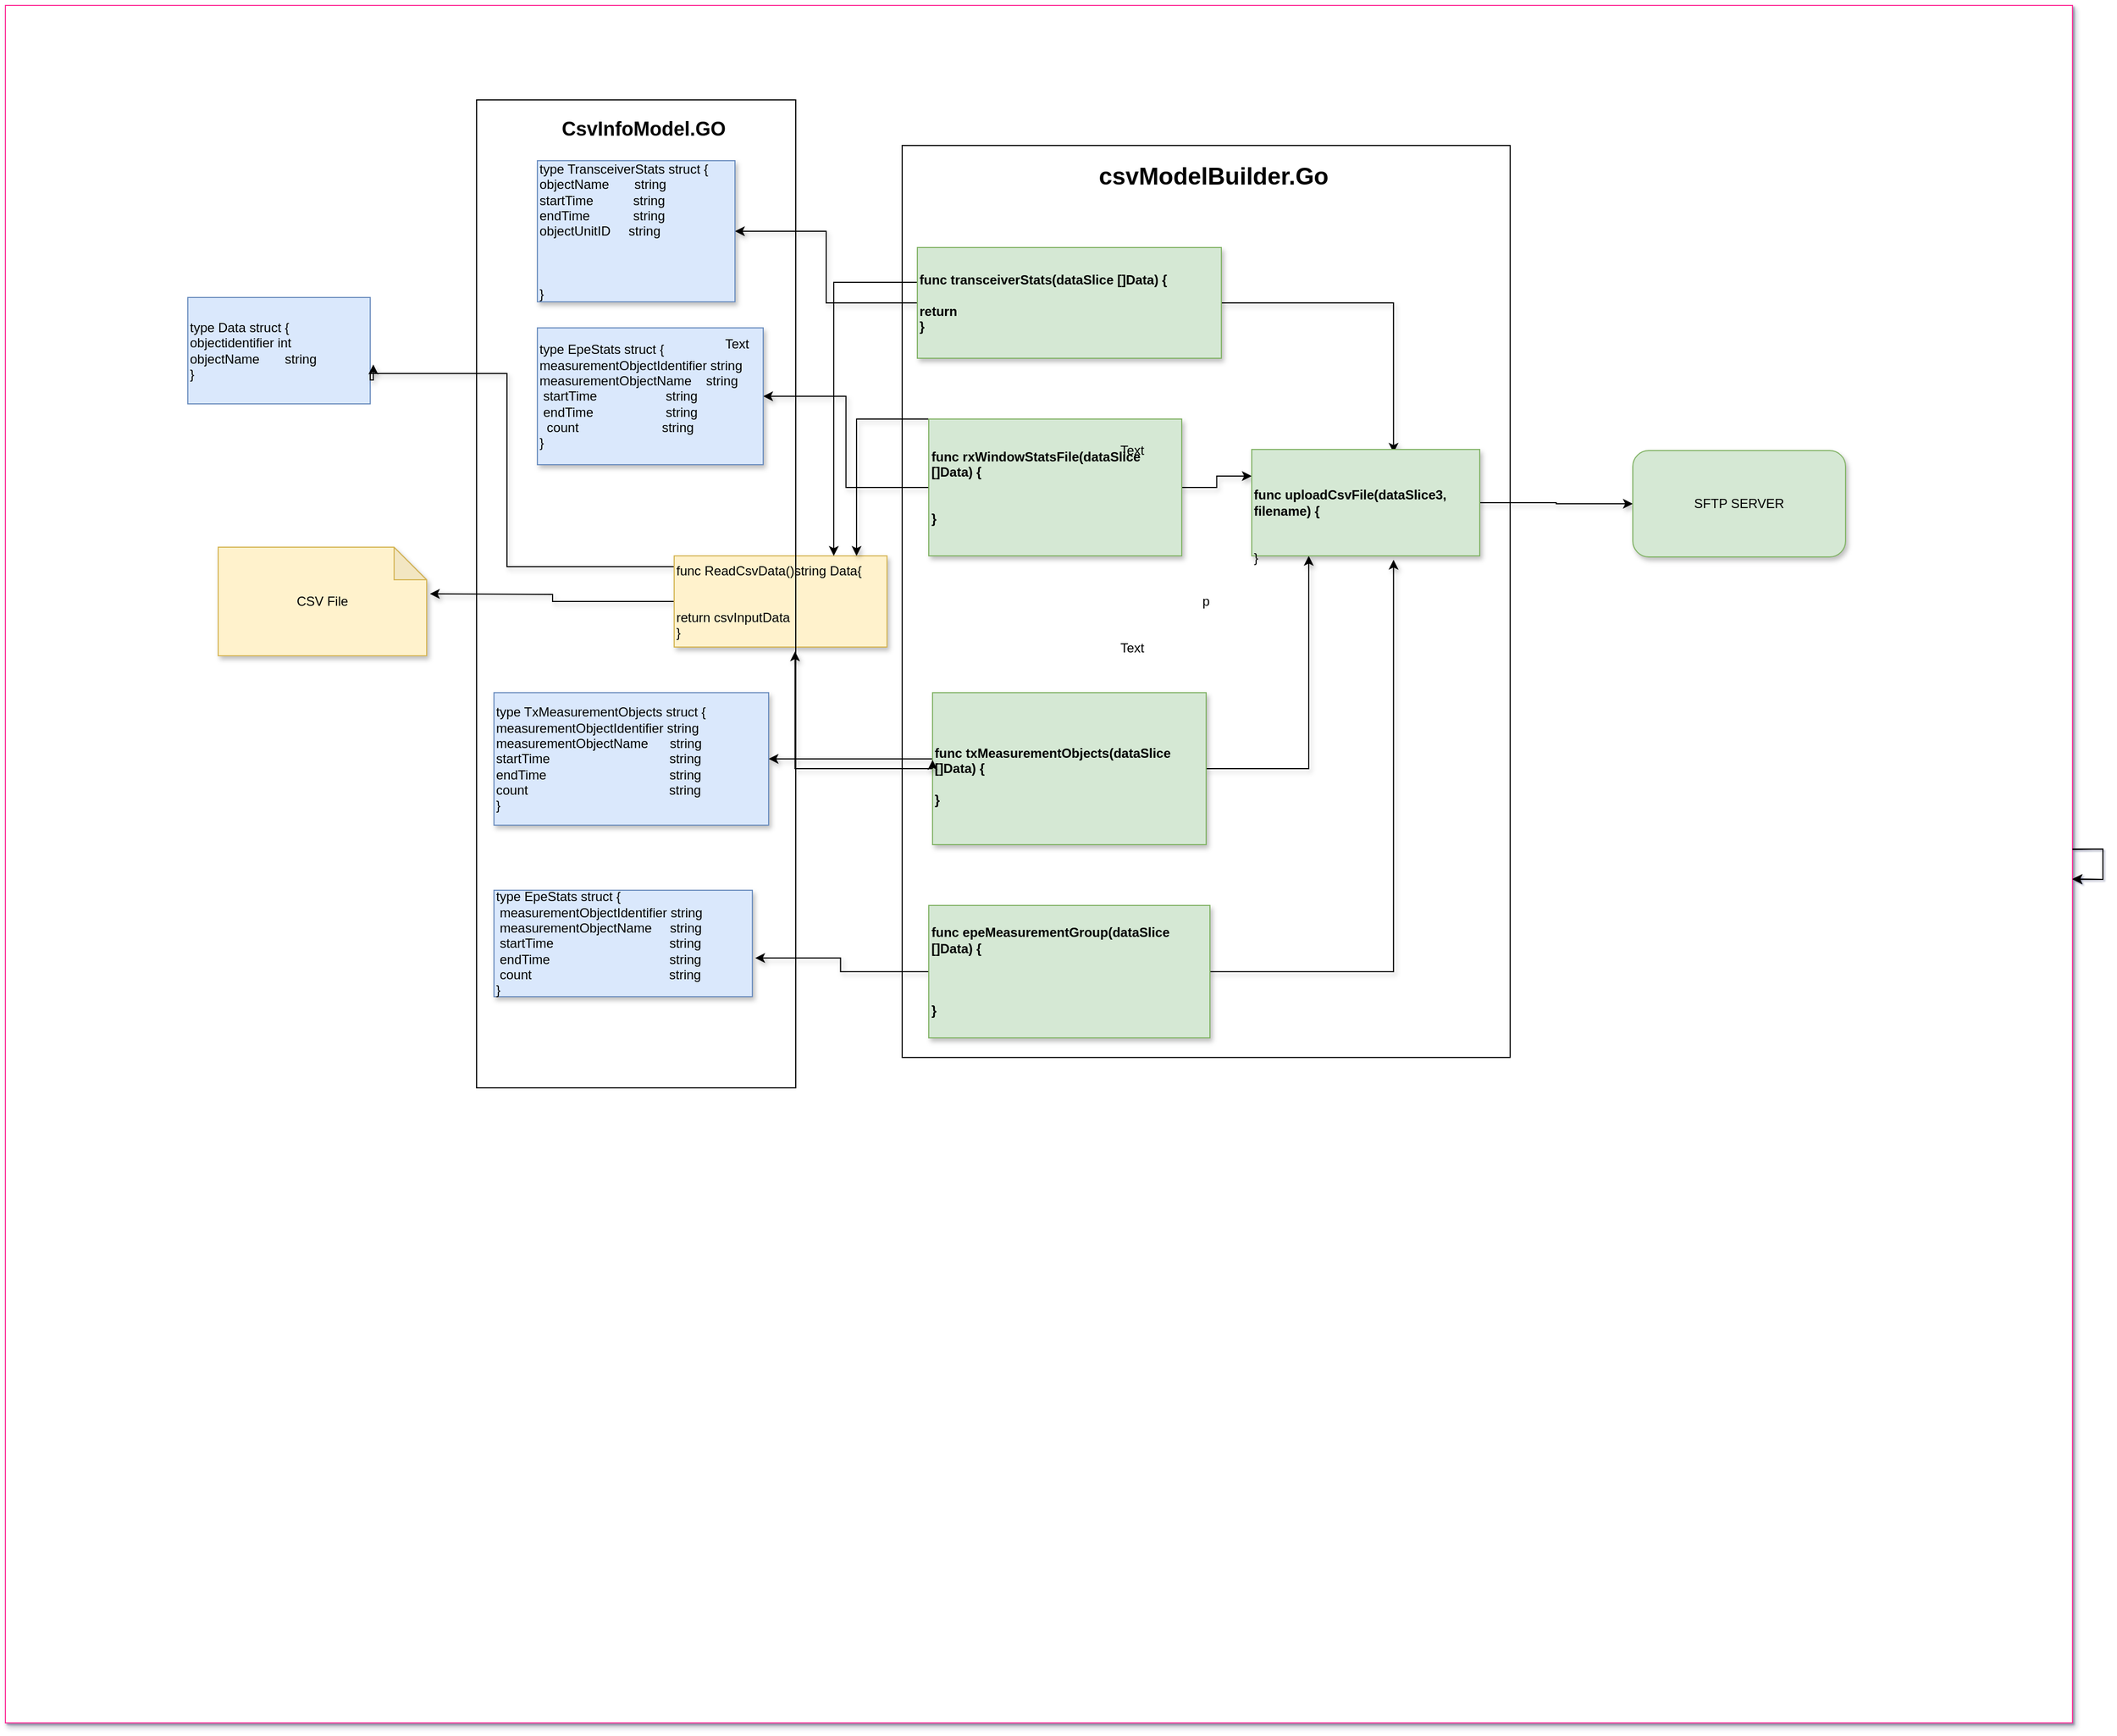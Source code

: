 <mxfile version="21.6.6" type="github">
  <diagram name="Page-1" id="2YBvvXClWsGukQMizWep">
    <mxGraphModel dx="2890" dy="2000" grid="1" gridSize="14" guides="1" tooltips="1" connect="1" arrows="1" fold="1" page="1" pageScale="1" pageWidth="850" pageHeight="1100" background="#FFFFFF" math="0" shadow="1">
      <root>
        <mxCell id="0" />
        <mxCell id="1" parent="0" />
        <mxCell id="JVdptQY95MM00BN9dN_g-56" value="type Data struct {&#xa;objectidentifier int&#xa;objectName       string&#xa;}" style="rounded=0;whiteSpace=wrap;html=1;fillColor=#dae8fc;strokeColor=#6c8ebf;align=left;" parent="1" vertex="1">
          <mxGeometry x="-168" y="42" width="168" height="98" as="geometry" />
        </mxCell>
        <mxCell id="JVdptQY95MM00BN9dN_g-48" style="edgeStyle=orthogonalEdgeStyle;rounded=0;orthogonalLoop=1;jettySize=auto;html=1;entryX=1;entryY=0.5;entryDx=0;entryDy=0;shadow=1;" parent="1" source="JVdptQY95MM00BN9dN_g-2" edge="1">
          <mxGeometry relative="1" as="geometry">
            <mxPoint x="69" y="301" as="targetPoint" />
          </mxGeometry>
        </mxCell>
        <mxCell id="JVdptQY95MM00BN9dN_g-59" style="edgeStyle=orthogonalEdgeStyle;rounded=0;orthogonalLoop=1;jettySize=auto;html=1;entryX=1.017;entryY=0.63;entryDx=0;entryDy=0;entryPerimeter=0;shadow=1;" parent="1" target="JVdptQY95MM00BN9dN_g-56" edge="1">
          <mxGeometry relative="1" as="geometry">
            <mxPoint x="300.72" y="276.03" as="sourcePoint" />
            <mxPoint x="70" y="42" as="targetPoint" />
            <Array as="points">
              <mxPoint x="140" y="276" />
              <mxPoint x="140" y="98" />
              <mxPoint x="14" y="98" />
              <mxPoint x="14" y="104" />
            </Array>
          </mxGeometry>
        </mxCell>
        <mxCell id="JVdptQY95MM00BN9dN_g-2" value="&lt;div&gt;func ReadCsvData()string Data{&lt;/div&gt;&lt;div&gt;&lt;br&gt;&lt;/div&gt;&lt;div&gt;&lt;br&gt;&lt;/div&gt;&lt;div&gt;return csvInputData&lt;/div&gt;&lt;div&gt;}&lt;/div&gt;" style="rounded=0;whiteSpace=wrap;html=1;align=left;fillColor=#fff2cc;strokeColor=#d6b656;shadow=1;" parent="1" vertex="1">
          <mxGeometry x="294" y="266" width="196" height="84" as="geometry" />
        </mxCell>
        <mxCell id="JVdptQY95MM00BN9dN_g-40" value="" style="edgeStyle=orthogonalEdgeStyle;rounded=0;orthogonalLoop=1;jettySize=auto;html=1;shadow=1;" parent="1" source="JVdptQY95MM00BN9dN_g-4" target="JVdptQY95MM00BN9dN_g-26" edge="1">
          <mxGeometry relative="1" as="geometry" />
        </mxCell>
        <mxCell id="JVdptQY95MM00BN9dN_g-43" style="edgeStyle=orthogonalEdgeStyle;rounded=0;orthogonalLoop=1;jettySize=auto;html=1;entryX=0.5;entryY=0;entryDx=0;entryDy=0;shadow=1;" parent="1" source="JVdptQY95MM00BN9dN_g-4" target="JVdptQY95MM00BN9dN_g-2" edge="1">
          <mxGeometry relative="1" as="geometry">
            <Array as="points">
              <mxPoint x="425" y="14" />
              <mxPoint x="425" y="266" />
            </Array>
          </mxGeometry>
        </mxCell>
        <mxCell id="JVdptQY95MM00BN9dN_g-51" style="edgeStyle=orthogonalEdgeStyle;rounded=0;orthogonalLoop=1;jettySize=auto;html=1;entryX=0.622;entryY=0.03;entryDx=0;entryDy=0;entryPerimeter=0;shadow=1;" parent="1" source="JVdptQY95MM00BN9dN_g-4" target="JVdptQY95MM00BN9dN_g-10" edge="1">
          <mxGeometry relative="1" as="geometry" />
        </mxCell>
        <mxCell id="JVdptQY95MM00BN9dN_g-4" value="&lt;div style=&quot;&quot;&gt;&lt;span style=&quot;background-color: initial;&quot;&gt;func transceiverStats(dataSlice []Data) {&lt;/span&gt;&lt;/div&gt;&lt;div style=&quot;&quot;&gt;&lt;span style=&quot;background-color: initial;&quot;&gt;&lt;br&gt;&lt;/span&gt;&lt;/div&gt;&lt;div style=&quot;&quot;&gt;&lt;span style=&quot;background-color: initial;&quot;&gt;return&amp;nbsp;&lt;/span&gt;&lt;/div&gt;&lt;div style=&quot;&quot;&gt;&lt;span style=&quot;background-color: initial;&quot;&gt;}&lt;/span&gt;&lt;/div&gt;" style="rounded=0;whiteSpace=wrap;html=1;align=left;fillColor=#d5e8d4;strokeColor=#82b366;shadow=1;" parent="1" vertex="1">
          <mxGeometry x="490" y="-18" width="280" height="102" as="geometry" />
        </mxCell>
        <mxCell id="JVdptQY95MM00BN9dN_g-41" value="" style="edgeStyle=orthogonalEdgeStyle;rounded=0;orthogonalLoop=1;jettySize=auto;html=1;shadow=1;" parent="1" source="JVdptQY95MM00BN9dN_g-6" target="JVdptQY95MM00BN9dN_g-27" edge="1">
          <mxGeometry relative="1" as="geometry" />
        </mxCell>
        <mxCell id="JVdptQY95MM00BN9dN_g-44" style="edgeStyle=orthogonalEdgeStyle;rounded=0;orthogonalLoop=1;jettySize=auto;html=1;entryX=0.75;entryY=0;entryDx=0;entryDy=0;exitX=0;exitY=0;exitDx=0;exitDy=0;shadow=1;" parent="1" source="JVdptQY95MM00BN9dN_g-6" target="JVdptQY95MM00BN9dN_g-2" edge="1">
          <mxGeometry relative="1" as="geometry">
            <mxPoint x="510" y="150" as="sourcePoint" />
            <mxPoint x="455" y="210" as="targetPoint" />
            <Array as="points">
              <mxPoint x="462" y="140" />
              <mxPoint x="462" y="266" />
            </Array>
          </mxGeometry>
        </mxCell>
        <mxCell id="JVdptQY95MM00BN9dN_g-77" style="edgeStyle=orthogonalEdgeStyle;rounded=0;orthogonalLoop=1;jettySize=auto;html=1;entryX=0;entryY=0.25;entryDx=0;entryDy=0;shadow=1;" parent="1" source="JVdptQY95MM00BN9dN_g-6" target="JVdptQY95MM00BN9dN_g-10" edge="1">
          <mxGeometry relative="1" as="geometry" />
        </mxCell>
        <mxCell id="JVdptQY95MM00BN9dN_g-6" value="&lt;div&gt;func rxWindowStatsFile(dataSlice []Data) {&lt;/div&gt;&lt;div&gt;&lt;br&gt;&lt;/div&gt;&lt;div&gt;&lt;br&gt;&lt;/div&gt;&lt;div&gt;}&lt;/div&gt;" style="rounded=0;whiteSpace=wrap;html=1;align=left;fillColor=#d5e8d4;strokeColor=#82b366;shadow=1;" parent="1" vertex="1">
          <mxGeometry x="528.5" y="140" width="233" height="126" as="geometry" />
        </mxCell>
        <mxCell id="JVdptQY95MM00BN9dN_g-45" style="edgeStyle=orthogonalEdgeStyle;rounded=0;orthogonalLoop=1;jettySize=auto;html=1;entryX=1;entryY=0.5;entryDx=0;entryDy=0;shadow=1;" parent="1" source="JVdptQY95MM00BN9dN_g-7" target="JVdptQY95MM00BN9dN_g-28" edge="1">
          <mxGeometry relative="1" as="geometry">
            <Array as="points">
              <mxPoint x="490" y="453" />
              <mxPoint x="490" y="453" />
            </Array>
          </mxGeometry>
        </mxCell>
        <mxCell id="JVdptQY95MM00BN9dN_g-54" style="edgeStyle=orthogonalEdgeStyle;rounded=0;orthogonalLoop=1;jettySize=auto;html=1;entryX=0.25;entryY=1;entryDx=0;entryDy=0;shadow=1;" parent="1" source="JVdptQY95MM00BN9dN_g-7" target="JVdptQY95MM00BN9dN_g-10" edge="1">
          <mxGeometry relative="1" as="geometry" />
        </mxCell>
        <mxCell id="JVdptQY95MM00BN9dN_g-92" style="edgeStyle=orthogonalEdgeStyle;rounded=0;orthogonalLoop=1;jettySize=auto;html=1;entryX=0.568;entryY=1.048;entryDx=0;entryDy=0;entryPerimeter=0;shadow=1;" parent="1" source="JVdptQY95MM00BN9dN_g-7" target="JVdptQY95MM00BN9dN_g-2" edge="1">
          <mxGeometry relative="1" as="geometry" />
        </mxCell>
        <mxCell id="JVdptQY95MM00BN9dN_g-7" value="&lt;div&gt;&lt;br&gt;&lt;/div&gt;&lt;div&gt;func txMeasurementObjects(dataSlice []Data) {&lt;/div&gt;&lt;div&gt;&lt;br&gt;&lt;/div&gt;&lt;div&gt;&lt;span style=&quot;background-color: initial;&quot;&gt;}&lt;/span&gt;&lt;br&gt;&lt;/div&gt;" style="rounded=0;whiteSpace=wrap;html=1;align=left;fillColor=#d5e8d4;strokeColor=#82b366;shadow=1;" parent="1" vertex="1">
          <mxGeometry x="532" y="392" width="252" height="140" as="geometry" />
        </mxCell>
        <mxCell id="JVdptQY95MM00BN9dN_g-46" style="edgeStyle=orthogonalEdgeStyle;rounded=0;orthogonalLoop=1;jettySize=auto;html=1;entryX=1.011;entryY=0.637;entryDx=0;entryDy=0;entryPerimeter=0;shadow=1;" parent="1" source="JVdptQY95MM00BN9dN_g-8" target="JVdptQY95MM00BN9dN_g-30" edge="1">
          <mxGeometry relative="1" as="geometry" />
        </mxCell>
        <mxCell id="JVdptQY95MM00BN9dN_g-55" style="edgeStyle=orthogonalEdgeStyle;rounded=0;orthogonalLoop=1;jettySize=auto;html=1;entryX=0.622;entryY=1.037;entryDx=0;entryDy=0;entryPerimeter=0;shadow=1;" parent="1" source="JVdptQY95MM00BN9dN_g-8" target="JVdptQY95MM00BN9dN_g-10" edge="1">
          <mxGeometry relative="1" as="geometry" />
        </mxCell>
        <mxCell id="JVdptQY95MM00BN9dN_g-8" value="func epeMeasurementGroup(dataSlice []Data) {&lt;br&gt;&lt;br&gt;&lt;br&gt;&lt;br&gt;}" style="rounded=0;whiteSpace=wrap;html=1;align=left;fillColor=#d5e8d4;strokeColor=#82b366;shadow=1;" parent="1" vertex="1">
          <mxGeometry x="528.5" y="588" width="259" height="122" as="geometry" />
        </mxCell>
        <mxCell id="JVdptQY95MM00BN9dN_g-87" style="edgeStyle=orthogonalEdgeStyle;rounded=0;orthogonalLoop=1;jettySize=auto;html=1;entryX=0;entryY=0.5;entryDx=0;entryDy=0;shadow=1;" parent="1" source="JVdptQY95MM00BN9dN_g-10" target="JVdptQY95MM00BN9dN_g-86" edge="1">
          <mxGeometry relative="1" as="geometry" />
        </mxCell>
        <mxCell id="JVdptQY95MM00BN9dN_g-10" value="&lt;br&gt;&lt;br&gt;&lt;br&gt;&lt;div style=&quot;&quot;&gt;func uploadCsvFile(dataSlice3, filename) {&lt;/div&gt;&lt;div style=&quot;&quot;&gt;&lt;br&gt;&lt;/div&gt;&lt;div style=&quot;text-align: center;&quot;&gt;&lt;br&gt;&lt;/div&gt;&lt;div&gt;}&lt;/div&gt;" style="rounded=0;whiteSpace=wrap;html=1;align=left;fillColor=#d5e8d4;strokeColor=#82b366;shadow=1;" parent="1" vertex="1">
          <mxGeometry x="826" y="168" width="210" height="98" as="geometry" />
        </mxCell>
        <mxCell id="JVdptQY95MM00BN9dN_g-27" value="&lt;div&gt;type EpeStats struct {&lt;/div&gt;&lt;div&gt;measurementObjectIdentifier string&lt;/div&gt;&lt;div&gt;&lt;span style=&quot;background-color: initial;&quot;&gt;measurementObjectName&amp;nbsp; &amp;nbsp; string&amp;nbsp; &lt;/span&gt;&lt;span style=&quot;background-color: initial;&quot;&gt;&lt;span style=&quot;white-space: pre;&quot;&gt;&amp;nbsp;&lt;/span&gt;&lt;/span&gt;&lt;span style=&quot;background-color: initial;&quot;&gt;startTime&amp;nbsp; &amp;nbsp; &amp;nbsp; &amp;nbsp; &amp;nbsp; &amp;nbsp; &amp;nbsp; &amp;nbsp; &amp;nbsp; &amp;nbsp;string&lt;/span&gt;&lt;/div&gt;&lt;div style=&quot;&quot;&gt;&lt;span style=&quot;&quot;&gt;&lt;span style=&quot;&quot;&gt;&lt;span style=&quot;white-space: pre;&quot;&gt;&amp;nbsp;&lt;/span&gt;&lt;/span&gt;endTime&amp;nbsp; &amp;nbsp; &amp;nbsp; &amp;nbsp; &amp;nbsp; &amp;nbsp; &amp;nbsp; &amp;nbsp; &amp;nbsp; &amp;nbsp; string&lt;/span&gt;&lt;/div&gt;&lt;div style=&quot;&quot;&gt;&lt;span style=&quot;&quot;&gt;&lt;span style=&quot;&quot;&gt;&lt;span style=&quot;white-space: pre;&quot;&gt;&amp;nbsp;&amp;nbsp;&lt;/span&gt;&lt;/span&gt;count&amp;nbsp; &amp;nbsp; &amp;nbsp; &amp;nbsp; &amp;nbsp; &amp;nbsp; &amp;nbsp; &amp;nbsp; &amp;nbsp; &amp;nbsp; &amp;nbsp; &amp;nbsp;string&lt;/span&gt;&lt;/div&gt;&lt;div&gt;}&lt;/div&gt;" style="rounded=0;whiteSpace=wrap;html=1;fillColor=#dae8fc;strokeColor=#6c8ebf;align=left;shadow=1;" parent="1" vertex="1">
          <mxGeometry x="168" y="56" width="208" height="126" as="geometry" />
        </mxCell>
        <mxCell id="JVdptQY95MM00BN9dN_g-28" value="&lt;div&gt;type TxMeasurementObjects struct {&lt;/div&gt;&lt;div&gt;measurementObjectIdentifier string&lt;span style=&quot;&quot;&gt;&lt;/span&gt;&lt;/div&gt;&lt;div&gt;&lt;span style=&quot;&quot;&gt;measurementObjectName&amp;nbsp; &amp;nbsp; &amp;nbsp; string&lt;/span&gt;&lt;/div&gt;&lt;div&gt;&lt;span style=&quot;&quot;&gt;startTime&amp;nbsp; &amp;nbsp; &amp;nbsp; &amp;nbsp; &amp;nbsp; &amp;nbsp; &amp;nbsp; &amp;nbsp; &amp;nbsp; &amp;nbsp; &amp;nbsp; &amp;nbsp; &amp;nbsp; &amp;nbsp; &amp;nbsp; &amp;nbsp; &amp;nbsp;string&lt;/span&gt;&lt;/div&gt;&lt;div&gt;&lt;span style=&quot;&quot;&gt;endTime&amp;nbsp; &amp;nbsp; &amp;nbsp; &amp;nbsp; &amp;nbsp; &amp;nbsp; &amp;nbsp; &amp;nbsp; &amp;nbsp; &amp;nbsp; &amp;nbsp; &amp;nbsp; &amp;nbsp; &amp;nbsp; &amp;nbsp; &amp;nbsp; &amp;nbsp; string&lt;/span&gt;&lt;/div&gt;&lt;div&gt;&lt;span style=&quot;&quot;&gt;count&amp;nbsp; &amp;nbsp; &amp;nbsp; &amp;nbsp; &amp;nbsp; &amp;nbsp; &amp;nbsp; &amp;nbsp; &amp;nbsp; &amp;nbsp; &amp;nbsp; &amp;nbsp; &amp;nbsp; &amp;nbsp; &amp;nbsp; &amp;nbsp; &amp;nbsp; &amp;nbsp; &amp;nbsp; &amp;nbsp;string&lt;/span&gt;&lt;/div&gt;&lt;div&gt;}&lt;/div&gt;" style="rounded=0;whiteSpace=wrap;html=1;fillColor=#dae8fc;strokeColor=#6c8ebf;align=left;shadow=1;" parent="1" vertex="1">
          <mxGeometry x="128" y="392" width="253" height="122" as="geometry" />
        </mxCell>
        <mxCell id="JVdptQY95MM00BN9dN_g-30" value="&lt;div&gt;type EpeStats struct {&lt;/div&gt;&lt;div&gt;&amp;nbsp;measurementObjectIdentifier string&lt;span style=&quot;&quot;&gt;&lt;/span&gt;&lt;/div&gt;&lt;div&gt;&lt;span style=&quot;&quot;&gt;&lt;span style=&quot;&quot;&gt;&lt;span style=&quot;white-space: pre;&quot;&gt;&amp;nbsp;&lt;/span&gt;&lt;/span&gt;measurementObjectName&amp;nbsp; &amp;nbsp; &amp;nbsp;string&lt;/span&gt;&lt;/div&gt;&lt;div&gt;&lt;span style=&quot;&quot;&gt;&lt;span style=&quot;&quot;&gt;&lt;span style=&quot;white-space: pre;&quot;&gt;&amp;nbsp;&lt;/span&gt;&lt;/span&gt;startTime&amp;nbsp; &amp;nbsp; &amp;nbsp; &amp;nbsp; &amp;nbsp; &amp;nbsp; &amp;nbsp; &amp;nbsp; &amp;nbsp; &amp;nbsp; &amp;nbsp; &amp;nbsp; &amp;nbsp; &amp;nbsp; &amp;nbsp; &amp;nbsp; string&lt;/span&gt;&lt;/div&gt;&lt;div&gt;&lt;span style=&quot;&quot;&gt;&lt;span style=&quot;&quot;&gt;&lt;span style=&quot;white-space: pre;&quot;&gt;&amp;nbsp;&lt;/span&gt;&lt;/span&gt;endTime&amp;nbsp; &amp;nbsp; &amp;nbsp; &amp;nbsp; &amp;nbsp; &amp;nbsp; &amp;nbsp; &amp;nbsp; &amp;nbsp; &amp;nbsp; &amp;nbsp; &amp;nbsp; &amp;nbsp; &amp;nbsp; &amp;nbsp; &amp;nbsp; &amp;nbsp;string&lt;/span&gt;&lt;/div&gt;&lt;div&gt;&lt;span style=&quot;&quot;&gt;&lt;span style=&quot;&quot;&gt;&lt;span style=&quot;white-space: pre;&quot;&gt;&amp;nbsp;&lt;/span&gt;&lt;/span&gt;count&amp;nbsp; &amp;nbsp; &amp;nbsp; &amp;nbsp; &amp;nbsp; &amp;nbsp; &amp;nbsp; &amp;nbsp; &amp;nbsp; &amp;nbsp; &amp;nbsp; &amp;nbsp; &amp;nbsp; &amp;nbsp; &amp;nbsp; &amp;nbsp; &amp;nbsp; &amp;nbsp; &amp;nbsp; string&lt;/span&gt;&lt;/div&gt;&lt;div&gt;}&lt;/div&gt;" style="rounded=0;whiteSpace=wrap;html=1;fillColor=#dae8fc;strokeColor=#6c8ebf;align=left;shadow=1;" parent="1" vertex="1">
          <mxGeometry x="128" y="574" width="238" height="98" as="geometry" />
        </mxCell>
        <mxCell id="JVdptQY95MM00BN9dN_g-26" value="type TransceiverStats struct {&amp;nbsp;&amp;nbsp;&lt;br&gt;&lt;div&gt;objectName&amp;nbsp; &amp;nbsp; &amp;nbsp; &amp;nbsp;string&lt;/div&gt;&lt;div&gt;startTime&amp;nbsp; &amp;nbsp; &amp;nbsp; &amp;nbsp; &amp;nbsp; &amp;nbsp;string&lt;span style=&quot;&quot;&gt;&lt;/span&gt;&lt;/div&gt;&lt;div&gt;&lt;span style=&quot;&quot;&gt;endTime&amp;nbsp; &amp;nbsp; &amp;nbsp; &amp;nbsp; &amp;nbsp; &amp;nbsp; string&lt;/span&gt;&lt;/div&gt;&lt;div&gt;&lt;span style=&quot;&quot;&gt;objectUnitID&amp;nbsp; &amp;nbsp; &amp;nbsp;string&lt;/span&gt;&lt;/div&gt;&lt;div&gt;&lt;span style=&quot;&quot;&gt;&lt;br&gt;&lt;/span&gt;&lt;/div&gt;&lt;div&gt;&lt;/div&gt;&lt;br&gt;&lt;br&gt;}" style="rounded=0;whiteSpace=wrap;html=1;fillColor=#dae8fc;strokeColor=#6c8ebf;align=left;shadow=1;" parent="1" vertex="1">
          <mxGeometry x="168" y="-112" width="182" height="130" as="geometry" />
        </mxCell>
        <mxCell id="JVdptQY95MM00BN9dN_g-86" value="Server" style="rounded=1;whiteSpace=wrap;html=1;fillColor=#d5e8d4;strokeColor=#82b366;shadow=1;" parent="1" vertex="1">
          <mxGeometry x="1177" y="169" width="196" height="98" as="geometry" />
        </mxCell>
        <mxCell id="JVdptQY95MM00BN9dN_g-89" value="CSV File" style="shape=note;whiteSpace=wrap;html=1;backgroundOutline=1;darkOpacity=0.05;fillColor=#fff2cc;strokeColor=#d6b656;shadow=1;" parent="1" vertex="1">
          <mxGeometry x="-14" y="258" width="80" height="100" as="geometry" />
        </mxCell>
        <mxCell id="JVdptQY95MM00BN9dN_g-90" style="edgeStyle=orthogonalEdgeStyle;rounded=0;orthogonalLoop=1;jettySize=auto;html=1;exitX=0;exitY=0.5;exitDx=0;exitDy=0;entryX=0;entryY=0.443;entryDx=0;entryDy=0;entryPerimeter=0;shadow=1;" parent="1" source="JVdptQY95MM00BN9dN_g-7" target="JVdptQY95MM00BN9dN_g-7" edge="1">
          <mxGeometry relative="1" as="geometry" />
        </mxCell>
        <object label="Untitled Layer" id="JVdptQY95MM00BN9dN_g-93">
          <mxCell parent="0" />
        </object>
        <mxCell id="JVdptQY95MM00BN9dN_g-126" value="" style="rounded=0;whiteSpace=wrap;html=1;fillColor=default;strokeColor=#FF3399;fontColor=#333333;gradientColor=none;fillStyle=auto;shadow=1;" parent="JVdptQY95MM00BN9dN_g-93" vertex="1">
          <mxGeometry x="-322" y="-241" width="1904" height="1582" as="geometry" />
        </mxCell>
        <mxCell id="JVdptQY95MM00BN9dN_g-117" value="type Data struct {&#xa;objectidentifier int&#xa;objectName       string&#xa;}" style="rounded=0;whiteSpace=wrap;html=1;fillColor=#dae8fc;strokeColor=#6c8ebf;align=left;" parent="JVdptQY95MM00BN9dN_g-93" vertex="1">
          <mxGeometry x="-154" y="28" width="168" height="98" as="geometry" />
        </mxCell>
        <mxCell id="JVdptQY95MM00BN9dN_g-94" style="edgeStyle=orthogonalEdgeStyle;rounded=0;orthogonalLoop=1;jettySize=auto;html=1;entryX=1;entryY=0.5;entryDx=0;entryDy=0;shadow=1;" parent="JVdptQY95MM00BN9dN_g-93" source="JVdptQY95MM00BN9dN_g-96" edge="1">
          <mxGeometry relative="1" as="geometry">
            <mxPoint x="69" y="301" as="targetPoint" />
          </mxGeometry>
        </mxCell>
        <mxCell id="JVdptQY95MM00BN9dN_g-95" style="edgeStyle=orthogonalEdgeStyle;rounded=0;orthogonalLoop=1;jettySize=auto;html=1;entryX=1.017;entryY=0.63;entryDx=0;entryDy=0;entryPerimeter=0;shadow=1;" parent="JVdptQY95MM00BN9dN_g-93" target="JVdptQY95MM00BN9dN_g-117" edge="1">
          <mxGeometry relative="1" as="geometry">
            <mxPoint x="300.72" y="276.03" as="sourcePoint" />
            <mxPoint x="70" y="42" as="targetPoint" />
            <Array as="points">
              <mxPoint x="140" y="276" />
              <mxPoint x="140" y="98" />
              <mxPoint x="14" y="98" />
              <mxPoint x="14" y="104" />
            </Array>
          </mxGeometry>
        </mxCell>
        <mxCell id="JVdptQY95MM00BN9dN_g-96" value="&lt;div&gt;func ReadCsvData()string Data{&lt;/div&gt;&lt;div&gt;&lt;br&gt;&lt;/div&gt;&lt;div&gt;&lt;br&gt;&lt;/div&gt;&lt;div&gt;return csvInputData&lt;/div&gt;&lt;div&gt;}&lt;/div&gt;" style="rounded=0;whiteSpace=wrap;html=1;align=left;fillColor=#fff2cc;strokeColor=#d6b656;shadow=1;" parent="JVdptQY95MM00BN9dN_g-93" vertex="1">
          <mxGeometry x="294" y="266" width="196" height="84" as="geometry" />
        </mxCell>
        <mxCell id="JVdptQY95MM00BN9dN_g-97" value="" style="edgeStyle=orthogonalEdgeStyle;rounded=0;orthogonalLoop=1;jettySize=auto;html=1;shadow=1;" parent="JVdptQY95MM00BN9dN_g-93" source="JVdptQY95MM00BN9dN_g-100" target="JVdptQY95MM00BN9dN_g-118" edge="1">
          <mxGeometry relative="1" as="geometry" />
        </mxCell>
        <mxCell id="JVdptQY95MM00BN9dN_g-99" style="edgeStyle=orthogonalEdgeStyle;rounded=0;orthogonalLoop=1;jettySize=auto;html=1;entryX=0.622;entryY=0.03;entryDx=0;entryDy=0;entryPerimeter=0;shadow=1;" parent="JVdptQY95MM00BN9dN_g-93" source="JVdptQY95MM00BN9dN_g-100" target="JVdptQY95MM00BN9dN_g-113" edge="1">
          <mxGeometry relative="1" as="geometry" />
        </mxCell>
        <mxCell id="EB5QmTqRzo-4VSpFFsdC-6" style="edgeStyle=orthogonalEdgeStyle;rounded=0;orthogonalLoop=1;jettySize=auto;html=1;entryX=0.75;entryY=0;entryDx=0;entryDy=0;" parent="JVdptQY95MM00BN9dN_g-93" source="JVdptQY95MM00BN9dN_g-100" target="JVdptQY95MM00BN9dN_g-96" edge="1">
          <mxGeometry relative="1" as="geometry">
            <Array as="points">
              <mxPoint x="441" y="14" />
            </Array>
          </mxGeometry>
        </mxCell>
        <mxCell id="JVdptQY95MM00BN9dN_g-100" value="&lt;div style=&quot;&quot;&gt;&lt;span style=&quot;background-color: initial;&quot;&gt;&lt;b&gt;func transceiverStats(dataSlice []Data) {&lt;/b&gt;&lt;/span&gt;&lt;/div&gt;&lt;div style=&quot;&quot;&gt;&lt;span style=&quot;background-color: initial;&quot;&gt;&lt;b&gt;&lt;br&gt;&lt;/b&gt;&lt;/span&gt;&lt;/div&gt;&lt;div style=&quot;&quot;&gt;&lt;span style=&quot;background-color: initial;&quot;&gt;&lt;b&gt;return&amp;nbsp;&lt;/b&gt;&lt;/span&gt;&lt;/div&gt;&lt;div style=&quot;&quot;&gt;&lt;span style=&quot;background-color: initial;&quot;&gt;&lt;b&gt;}&lt;/b&gt;&lt;/span&gt;&lt;/div&gt;" style="rounded=0;whiteSpace=wrap;html=1;align=left;fillColor=#d5e8d4;strokeColor=#82b366;shadow=1;" parent="JVdptQY95MM00BN9dN_g-93" vertex="1">
          <mxGeometry x="518" y="-18" width="280" height="102" as="geometry" />
        </mxCell>
        <mxCell id="JVdptQY95MM00BN9dN_g-101" value="" style="edgeStyle=orthogonalEdgeStyle;rounded=0;orthogonalLoop=1;jettySize=auto;html=1;shadow=1;" parent="JVdptQY95MM00BN9dN_g-93" source="JVdptQY95MM00BN9dN_g-104" target="JVdptQY95MM00BN9dN_g-114" edge="1">
          <mxGeometry relative="1" as="geometry" />
        </mxCell>
        <mxCell id="JVdptQY95MM00BN9dN_g-102" style="edgeStyle=orthogonalEdgeStyle;rounded=0;orthogonalLoop=1;jettySize=auto;html=1;exitX=0;exitY=0;exitDx=0;exitDy=0;shadow=1;" parent="JVdptQY95MM00BN9dN_g-93" source="JVdptQY95MM00BN9dN_g-104" edge="1">
          <mxGeometry relative="1" as="geometry">
            <mxPoint x="510" y="150" as="sourcePoint" />
            <mxPoint x="462" y="266" as="targetPoint" />
            <Array as="points">
              <mxPoint x="462" y="140" />
              <mxPoint x="462" y="266" />
            </Array>
          </mxGeometry>
        </mxCell>
        <mxCell id="JVdptQY95MM00BN9dN_g-103" style="edgeStyle=orthogonalEdgeStyle;rounded=0;orthogonalLoop=1;jettySize=auto;html=1;entryX=0;entryY=0.25;entryDx=0;entryDy=0;shadow=1;" parent="JVdptQY95MM00BN9dN_g-93" source="JVdptQY95MM00BN9dN_g-104" target="JVdptQY95MM00BN9dN_g-113" edge="1">
          <mxGeometry relative="1" as="geometry" />
        </mxCell>
        <mxCell id="JVdptQY95MM00BN9dN_g-104" value="&lt;div&gt;&lt;b&gt;func rxWindowStatsFile(dataSlice []Data) {&lt;/b&gt;&lt;/div&gt;&lt;div&gt;&lt;b&gt;&lt;br&gt;&lt;/b&gt;&lt;/div&gt;&lt;div&gt;&lt;b&gt;&lt;br&gt;&lt;/b&gt;&lt;/div&gt;&lt;div&gt;&lt;b&gt;}&lt;/b&gt;&lt;/div&gt;" style="rounded=0;whiteSpace=wrap;html=1;align=left;fillColor=#d5e8d4;strokeColor=#82b366;shadow=1;" parent="JVdptQY95MM00BN9dN_g-93" vertex="1">
          <mxGeometry x="528.5" y="140" width="233" height="126" as="geometry" />
        </mxCell>
        <mxCell id="JVdptQY95MM00BN9dN_g-105" style="edgeStyle=orthogonalEdgeStyle;rounded=0;orthogonalLoop=1;jettySize=auto;html=1;entryX=1;entryY=0.5;entryDx=0;entryDy=0;shadow=1;" parent="JVdptQY95MM00BN9dN_g-93" source="JVdptQY95MM00BN9dN_g-108" target="JVdptQY95MM00BN9dN_g-115" edge="1">
          <mxGeometry relative="1" as="geometry">
            <Array as="points">
              <mxPoint x="490" y="453" />
              <mxPoint x="490" y="453" />
            </Array>
          </mxGeometry>
        </mxCell>
        <mxCell id="JVdptQY95MM00BN9dN_g-106" style="edgeStyle=orthogonalEdgeStyle;rounded=0;orthogonalLoop=1;jettySize=auto;html=1;entryX=0.25;entryY=1;entryDx=0;entryDy=0;shadow=1;" parent="JVdptQY95MM00BN9dN_g-93" source="JVdptQY95MM00BN9dN_g-108" target="JVdptQY95MM00BN9dN_g-113" edge="1">
          <mxGeometry relative="1" as="geometry" />
        </mxCell>
        <mxCell id="JVdptQY95MM00BN9dN_g-107" style="edgeStyle=orthogonalEdgeStyle;rounded=0;orthogonalLoop=1;jettySize=auto;html=1;entryX=0.568;entryY=1.048;entryDx=0;entryDy=0;entryPerimeter=0;shadow=1;" parent="JVdptQY95MM00BN9dN_g-93" source="JVdptQY95MM00BN9dN_g-108" target="JVdptQY95MM00BN9dN_g-96" edge="1">
          <mxGeometry relative="1" as="geometry" />
        </mxCell>
        <mxCell id="JVdptQY95MM00BN9dN_g-108" value="&lt;div&gt;&lt;b&gt;&lt;br&gt;&lt;/b&gt;&lt;/div&gt;&lt;div&gt;&lt;b&gt;func txMeasurementObjects(dataSlice []Data) {&lt;/b&gt;&lt;/div&gt;&lt;div&gt;&lt;b&gt;&lt;br&gt;&lt;/b&gt;&lt;/div&gt;&lt;div&gt;&lt;span style=&quot;background-color: initial;&quot;&gt;&lt;b&gt;}&lt;/b&gt;&lt;/span&gt;&lt;br&gt;&lt;/div&gt;" style="rounded=0;whiteSpace=wrap;html=1;align=left;fillColor=#d5e8d4;strokeColor=#82b366;shadow=1;" parent="JVdptQY95MM00BN9dN_g-93" vertex="1">
          <mxGeometry x="532" y="392" width="252" height="140" as="geometry" />
        </mxCell>
        <mxCell id="JVdptQY95MM00BN9dN_g-109" style="edgeStyle=orthogonalEdgeStyle;rounded=0;orthogonalLoop=1;jettySize=auto;html=1;entryX=1.011;entryY=0.637;entryDx=0;entryDy=0;entryPerimeter=0;shadow=1;" parent="JVdptQY95MM00BN9dN_g-93" source="JVdptQY95MM00BN9dN_g-111" target="JVdptQY95MM00BN9dN_g-116" edge="1">
          <mxGeometry relative="1" as="geometry" />
        </mxCell>
        <mxCell id="JVdptQY95MM00BN9dN_g-110" style="edgeStyle=orthogonalEdgeStyle;rounded=0;orthogonalLoop=1;jettySize=auto;html=1;entryX=0.622;entryY=1.037;entryDx=0;entryDy=0;entryPerimeter=0;shadow=1;" parent="JVdptQY95MM00BN9dN_g-93" source="JVdptQY95MM00BN9dN_g-111" target="JVdptQY95MM00BN9dN_g-113" edge="1">
          <mxGeometry relative="1" as="geometry" />
        </mxCell>
        <mxCell id="JVdptQY95MM00BN9dN_g-111" value="&lt;b&gt;func epeMeasurementGroup(dataSlice []Data) {&lt;br&gt;&lt;br&gt;&lt;br&gt;&lt;br&gt;}&lt;/b&gt;" style="rounded=0;whiteSpace=wrap;html=1;align=left;fillColor=#d5e8d4;strokeColor=#82b366;shadow=1;" parent="JVdptQY95MM00BN9dN_g-93" vertex="1">
          <mxGeometry x="528.5" y="588" width="259" height="122" as="geometry" />
        </mxCell>
        <mxCell id="JVdptQY95MM00BN9dN_g-112" style="edgeStyle=orthogonalEdgeStyle;rounded=0;orthogonalLoop=1;jettySize=auto;html=1;entryX=0;entryY=0.5;entryDx=0;entryDy=0;shadow=1;" parent="JVdptQY95MM00BN9dN_g-93" source="JVdptQY95MM00BN9dN_g-113" target="JVdptQY95MM00BN9dN_g-119" edge="1">
          <mxGeometry relative="1" as="geometry" />
        </mxCell>
        <mxCell id="JVdptQY95MM00BN9dN_g-113" value="&lt;br&gt;&lt;br&gt;&lt;br&gt;&lt;div style=&quot;&quot;&gt;&lt;b&gt;func uploadCsvFile(dataSlice3, filename) {&lt;/b&gt;&lt;/div&gt;&lt;div style=&quot;&quot;&gt;&lt;br&gt;&lt;/div&gt;&lt;div style=&quot;text-align: center;&quot;&gt;&lt;br&gt;&lt;/div&gt;&lt;div&gt;}&lt;/div&gt;" style="rounded=0;whiteSpace=wrap;html=1;align=left;fillColor=#d5e8d4;strokeColor=#82b366;shadow=1;" parent="JVdptQY95MM00BN9dN_g-93" vertex="1">
          <mxGeometry x="826" y="168" width="210" height="98" as="geometry" />
        </mxCell>
        <mxCell id="JVdptQY95MM00BN9dN_g-114" value="&lt;div&gt;type EpeStats struct {&lt;/div&gt;&lt;div&gt;measurementObjectIdentifier string&lt;/div&gt;&lt;div&gt;&lt;span style=&quot;background-color: initial;&quot;&gt;measurementObjectName&amp;nbsp; &amp;nbsp; string&amp;nbsp; &lt;/span&gt;&lt;span style=&quot;background-color: initial;&quot;&gt;&lt;span style=&quot;white-space: pre;&quot;&gt;&amp;nbsp;&lt;/span&gt;&lt;/span&gt;&lt;span style=&quot;background-color: initial;&quot;&gt;startTime&amp;nbsp; &amp;nbsp; &amp;nbsp; &amp;nbsp; &amp;nbsp; &amp;nbsp; &amp;nbsp; &amp;nbsp; &amp;nbsp; &amp;nbsp;string&lt;/span&gt;&lt;/div&gt;&lt;div style=&quot;&quot;&gt;&lt;span style=&quot;&quot;&gt;&lt;span style=&quot;&quot;&gt;&lt;span style=&quot;white-space: pre;&quot;&gt;&amp;nbsp;&lt;/span&gt;&lt;/span&gt;endTime&amp;nbsp; &amp;nbsp; &amp;nbsp; &amp;nbsp; &amp;nbsp; &amp;nbsp; &amp;nbsp; &amp;nbsp; &amp;nbsp; &amp;nbsp; string&lt;/span&gt;&lt;/div&gt;&lt;div style=&quot;&quot;&gt;&lt;span style=&quot;&quot;&gt;&lt;span style=&quot;&quot;&gt;&lt;span style=&quot;white-space: pre;&quot;&gt;&amp;nbsp;&amp;nbsp;&lt;/span&gt;&lt;/span&gt;count&amp;nbsp; &amp;nbsp; &amp;nbsp; &amp;nbsp; &amp;nbsp; &amp;nbsp; &amp;nbsp; &amp;nbsp; &amp;nbsp; &amp;nbsp; &amp;nbsp; &amp;nbsp;string&lt;/span&gt;&lt;/div&gt;&lt;div&gt;}&lt;/div&gt;" style="rounded=0;whiteSpace=wrap;html=1;fillColor=#dae8fc;strokeColor=#6c8ebf;align=left;shadow=1;" parent="JVdptQY95MM00BN9dN_g-93" vertex="1">
          <mxGeometry x="168" y="56" width="208" height="126" as="geometry" />
        </mxCell>
        <mxCell id="JVdptQY95MM00BN9dN_g-115" value="&lt;div&gt;type TxMeasurementObjects struct {&lt;/div&gt;&lt;div&gt;measurementObjectIdentifier string&lt;span style=&quot;&quot;&gt;&lt;/span&gt;&lt;/div&gt;&lt;div&gt;&lt;span style=&quot;&quot;&gt;measurementObjectName&amp;nbsp; &amp;nbsp; &amp;nbsp; string&lt;/span&gt;&lt;/div&gt;&lt;div&gt;&lt;span style=&quot;&quot;&gt;startTime&amp;nbsp; &amp;nbsp; &amp;nbsp; &amp;nbsp; &amp;nbsp; &amp;nbsp; &amp;nbsp; &amp;nbsp; &amp;nbsp; &amp;nbsp; &amp;nbsp; &amp;nbsp; &amp;nbsp; &amp;nbsp; &amp;nbsp; &amp;nbsp; &amp;nbsp;string&lt;/span&gt;&lt;/div&gt;&lt;div&gt;&lt;span style=&quot;&quot;&gt;endTime&amp;nbsp; &amp;nbsp; &amp;nbsp; &amp;nbsp; &amp;nbsp; &amp;nbsp; &amp;nbsp; &amp;nbsp; &amp;nbsp; &amp;nbsp; &amp;nbsp; &amp;nbsp; &amp;nbsp; &amp;nbsp; &amp;nbsp; &amp;nbsp; &amp;nbsp; string&lt;/span&gt;&lt;/div&gt;&lt;div&gt;&lt;span style=&quot;&quot;&gt;count&amp;nbsp; &amp;nbsp; &amp;nbsp; &amp;nbsp; &amp;nbsp; &amp;nbsp; &amp;nbsp; &amp;nbsp; &amp;nbsp; &amp;nbsp; &amp;nbsp; &amp;nbsp; &amp;nbsp; &amp;nbsp; &amp;nbsp; &amp;nbsp; &amp;nbsp; &amp;nbsp; &amp;nbsp; &amp;nbsp;string&lt;/span&gt;&lt;/div&gt;&lt;div&gt;}&lt;/div&gt;" style="rounded=0;whiteSpace=wrap;html=1;fillColor=#dae8fc;strokeColor=#6c8ebf;align=left;shadow=1;" parent="JVdptQY95MM00BN9dN_g-93" vertex="1">
          <mxGeometry x="128" y="392" width="253" height="122" as="geometry" />
        </mxCell>
        <mxCell id="JVdptQY95MM00BN9dN_g-116" value="&lt;div&gt;type EpeStats struct {&lt;/div&gt;&lt;div&gt;&amp;nbsp;measurementObjectIdentifier string&lt;span style=&quot;&quot;&gt;&lt;/span&gt;&lt;/div&gt;&lt;div&gt;&lt;span style=&quot;&quot;&gt;&lt;span style=&quot;&quot;&gt;&lt;span style=&quot;white-space: pre;&quot;&gt;&amp;nbsp;&lt;/span&gt;&lt;/span&gt;measurementObjectName&amp;nbsp; &amp;nbsp; &amp;nbsp;string&lt;/span&gt;&lt;/div&gt;&lt;div&gt;&lt;span style=&quot;&quot;&gt;&lt;span style=&quot;&quot;&gt;&lt;span style=&quot;white-space: pre;&quot;&gt;&amp;nbsp;&lt;/span&gt;&lt;/span&gt;startTime&amp;nbsp; &amp;nbsp; &amp;nbsp; &amp;nbsp; &amp;nbsp; &amp;nbsp; &amp;nbsp; &amp;nbsp; &amp;nbsp; &amp;nbsp; &amp;nbsp; &amp;nbsp; &amp;nbsp; &amp;nbsp; &amp;nbsp; &amp;nbsp; string&lt;/span&gt;&lt;/div&gt;&lt;div&gt;&lt;span style=&quot;&quot;&gt;&lt;span style=&quot;&quot;&gt;&lt;span style=&quot;white-space: pre;&quot;&gt;&amp;nbsp;&lt;/span&gt;&lt;/span&gt;endTime&amp;nbsp; &amp;nbsp; &amp;nbsp; &amp;nbsp; &amp;nbsp; &amp;nbsp; &amp;nbsp; &amp;nbsp; &amp;nbsp; &amp;nbsp; &amp;nbsp; &amp;nbsp; &amp;nbsp; &amp;nbsp; &amp;nbsp; &amp;nbsp; &amp;nbsp;string&lt;/span&gt;&lt;/div&gt;&lt;div&gt;&lt;span style=&quot;&quot;&gt;&lt;span style=&quot;&quot;&gt;&lt;span style=&quot;white-space: pre;&quot;&gt;&amp;nbsp;&lt;/span&gt;&lt;/span&gt;count&amp;nbsp; &amp;nbsp; &amp;nbsp; &amp;nbsp; &amp;nbsp; &amp;nbsp; &amp;nbsp; &amp;nbsp; &amp;nbsp; &amp;nbsp; &amp;nbsp; &amp;nbsp; &amp;nbsp; &amp;nbsp; &amp;nbsp; &amp;nbsp; &amp;nbsp; &amp;nbsp; &amp;nbsp; string&lt;/span&gt;&lt;/div&gt;&lt;div&gt;}&lt;/div&gt;" style="rounded=0;whiteSpace=wrap;html=1;fillColor=#dae8fc;strokeColor=#6c8ebf;align=left;shadow=1;" parent="JVdptQY95MM00BN9dN_g-93" vertex="1">
          <mxGeometry x="128" y="574" width="238" height="98" as="geometry" />
        </mxCell>
        <mxCell id="JVdptQY95MM00BN9dN_g-118" value="type TransceiverStats struct {&amp;nbsp;&amp;nbsp;&lt;br&gt;&lt;div&gt;objectName&amp;nbsp; &amp;nbsp; &amp;nbsp; &amp;nbsp;string&lt;/div&gt;&lt;div&gt;startTime&amp;nbsp; &amp;nbsp; &amp;nbsp; &amp;nbsp; &amp;nbsp; &amp;nbsp;string&lt;span style=&quot;&quot;&gt;&lt;/span&gt;&lt;/div&gt;&lt;div&gt;&lt;span style=&quot;&quot;&gt;endTime&amp;nbsp; &amp;nbsp; &amp;nbsp; &amp;nbsp; &amp;nbsp; &amp;nbsp; string&lt;/span&gt;&lt;/div&gt;&lt;div&gt;&lt;span style=&quot;&quot;&gt;objectUnitID&amp;nbsp; &amp;nbsp; &amp;nbsp;string&lt;/span&gt;&lt;/div&gt;&lt;div&gt;&lt;span style=&quot;&quot;&gt;&lt;br&gt;&lt;/span&gt;&lt;/div&gt;&lt;div&gt;&lt;/div&gt;&lt;br&gt;&lt;br&gt;}" style="rounded=0;whiteSpace=wrap;html=1;fillColor=#dae8fc;strokeColor=#6c8ebf;align=left;shadow=1;" parent="JVdptQY95MM00BN9dN_g-93" vertex="1">
          <mxGeometry x="168" y="-98" width="182" height="130" as="geometry" />
        </mxCell>
        <mxCell id="JVdptQY95MM00BN9dN_g-119" value="SFTP SERVER" style="rounded=1;whiteSpace=wrap;html=1;fillColor=#d5e8d4;strokeColor=#82b366;shadow=1;" parent="JVdptQY95MM00BN9dN_g-93" vertex="1">
          <mxGeometry x="1177" y="169" width="196" height="98" as="geometry" />
        </mxCell>
        <mxCell id="JVdptQY95MM00BN9dN_g-120" value="CSV File" style="shape=note;whiteSpace=wrap;html=1;backgroundOutline=1;darkOpacity=0.05;fillColor=#fff2cc;strokeColor=#d6b656;shadow=1;" parent="JVdptQY95MM00BN9dN_g-93" vertex="1">
          <mxGeometry x="-126" y="258" width="192" height="100" as="geometry" />
        </mxCell>
        <mxCell id="JVdptQY95MM00BN9dN_g-121" style="edgeStyle=orthogonalEdgeStyle;rounded=0;orthogonalLoop=1;jettySize=auto;html=1;exitX=0;exitY=0.5;exitDx=0;exitDy=0;entryX=0;entryY=0.443;entryDx=0;entryDy=0;entryPerimeter=0;shadow=1;" parent="JVdptQY95MM00BN9dN_g-93" source="JVdptQY95MM00BN9dN_g-108" target="JVdptQY95MM00BN9dN_g-108" edge="1">
          <mxGeometry relative="1" as="geometry" />
        </mxCell>
        <mxCell id="JVdptQY95MM00BN9dN_g-129" value="" style="edgeStyle=none;orthogonalLoop=1;jettySize=auto;html=1;rounded=0;" parent="JVdptQY95MM00BN9dN_g-93" source="JVdptQY95MM00BN9dN_g-126" target="JVdptQY95MM00BN9dN_g-126" edge="1">
          <mxGeometry width="80" relative="1" as="geometry">
            <mxPoint x="434" y="-28" as="sourcePoint" />
            <mxPoint x="514" y="-28" as="targetPoint" />
            <Array as="points">
              <mxPoint x="112" y="-112" />
            </Array>
          </mxGeometry>
        </mxCell>
        <mxCell id="JVdptQY95MM00BN9dN_g-130" value="" style="edgeStyle=none;orthogonalLoop=1;jettySize=auto;html=1;rounded=0;" parent="JVdptQY95MM00BN9dN_g-93" source="JVdptQY95MM00BN9dN_g-126" target="JVdptQY95MM00BN9dN_g-126" edge="1">
          <mxGeometry width="80" relative="1" as="geometry">
            <mxPoint x="434" y="56" as="sourcePoint" />
            <mxPoint x="514" y="56" as="targetPoint" />
            <Array as="points">
              <mxPoint x="98" y="-140" />
            </Array>
          </mxGeometry>
        </mxCell>
        <mxCell id="JVdptQY95MM00BN9dN_g-133" style="edgeStyle=orthogonalEdgeStyle;rounded=0;orthogonalLoop=1;jettySize=auto;html=1;" parent="JVdptQY95MM00BN9dN_g-93" source="JVdptQY95MM00BN9dN_g-126" target="JVdptQY95MM00BN9dN_g-126" edge="1">
          <mxGeometry relative="1" as="geometry" />
        </mxCell>
        <mxCell id="EB5QmTqRzo-4VSpFFsdC-1" value="" style="text;html=1;strokeColor=default;fillColor=none;align=center;verticalAlign=middle;whiteSpace=wrap;rounded=0;" parent="JVdptQY95MM00BN9dN_g-93" vertex="1">
          <mxGeometry x="112" y="-154" width="294" height="910" as="geometry" />
        </mxCell>
        <mxCell id="JVdptQY95MM00BN9dN_g-136" value="Untitled Layer" parent="0" />
        <mxCell id="EB5QmTqRzo-4VSpFFsdC-2" value="Text" style="text;html=1;strokeColor=none;fillColor=none;align=center;verticalAlign=middle;whiteSpace=wrap;rounded=0;" parent="JVdptQY95MM00BN9dN_g-136" vertex="1">
          <mxGeometry x="686" y="336" width="60" height="30" as="geometry" />
        </mxCell>
        <mxCell id="EB5QmTqRzo-4VSpFFsdC-3" value="Text" style="text;html=1;strokeColor=none;fillColor=none;align=center;verticalAlign=middle;whiteSpace=wrap;rounded=0;" parent="JVdptQY95MM00BN9dN_g-136" vertex="1">
          <mxGeometry x="686" y="154" width="60" height="30" as="geometry" />
        </mxCell>
        <mxCell id="EB5QmTqRzo-4VSpFFsdC-7" value="p" style="text;html=1;strokeColor=default;fillColor=none;align=center;verticalAlign=middle;whiteSpace=wrap;rounded=0;" parent="JVdptQY95MM00BN9dN_g-136" vertex="1">
          <mxGeometry x="504" y="-112" width="560" height="840" as="geometry" />
        </mxCell>
        <mxCell id="EB5QmTqRzo-4VSpFFsdC-11" value="&lt;b&gt;&lt;font style=&quot;font-size: 22px;&quot;&gt;csvModelBuilder.Go&lt;/font&gt;&lt;/b&gt;" style="text;html=1;strokeColor=none;fillColor=none;align=center;verticalAlign=middle;whiteSpace=wrap;rounded=0;" parent="JVdptQY95MM00BN9dN_g-136" vertex="1">
          <mxGeometry x="714" y="-98" width="154" height="30" as="geometry" />
        </mxCell>
        <mxCell id="EB5QmTqRzo-4VSpFFsdC-12" value="Text" style="text;html=1;strokeColor=none;fillColor=none;align=center;verticalAlign=middle;whiteSpace=wrap;rounded=0;" parent="JVdptQY95MM00BN9dN_g-136" vertex="1">
          <mxGeometry x="322" y="56" width="60" height="30" as="geometry" />
        </mxCell>
        <mxCell id="EB5QmTqRzo-4VSpFFsdC-13" value="&lt;font style=&quot;font-size: 18px;&quot;&gt;&lt;b&gt;CsvInfoModel.GO&lt;/b&gt;&lt;/font&gt;" style="text;html=1;strokeColor=none;fillColor=none;align=center;verticalAlign=middle;whiteSpace=wrap;rounded=0;" parent="JVdptQY95MM00BN9dN_g-136" vertex="1">
          <mxGeometry x="196" y="-142" width="140" height="30" as="geometry" />
        </mxCell>
      </root>
    </mxGraphModel>
  </diagram>
</mxfile>
